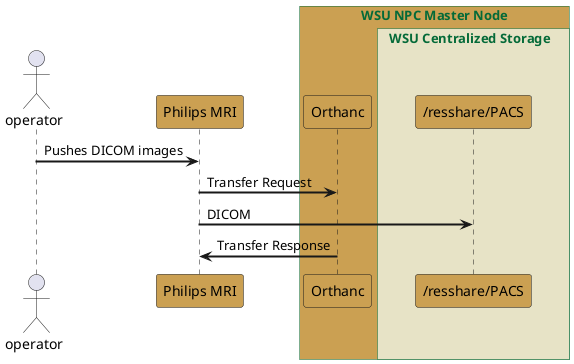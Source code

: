 
@startuml
!pragma teoz true
skinparam sequence {
LifeLineBorderThickness 3
ArrowThickness 2
BoxBackgroundColor #CBA052
BoxBorderColor #046A38
BoxFontColor #046A38
GroupBackgroundColor #F2F1F0
GroupBodyBackgroundColor #E7E3C6
GroupBorderThickness 2
GroupBorderColor #046A38
GroupFontColor #046A38
}

actor operator

participant "Philips MRI" as mri #CBA052
operator->mri : Pushes DICOM images
box WSU NPC Master Node 
participant Orthanc #CBA052
box WSU Centralized Storage  #E7E3C6
participant "/resshare/PACS" as share #CBA052
endbox

endbox
mri->Orthanc : Transfer Request
mri->share : DICOM
Orthanc->mri : Transfer Response


@enduml